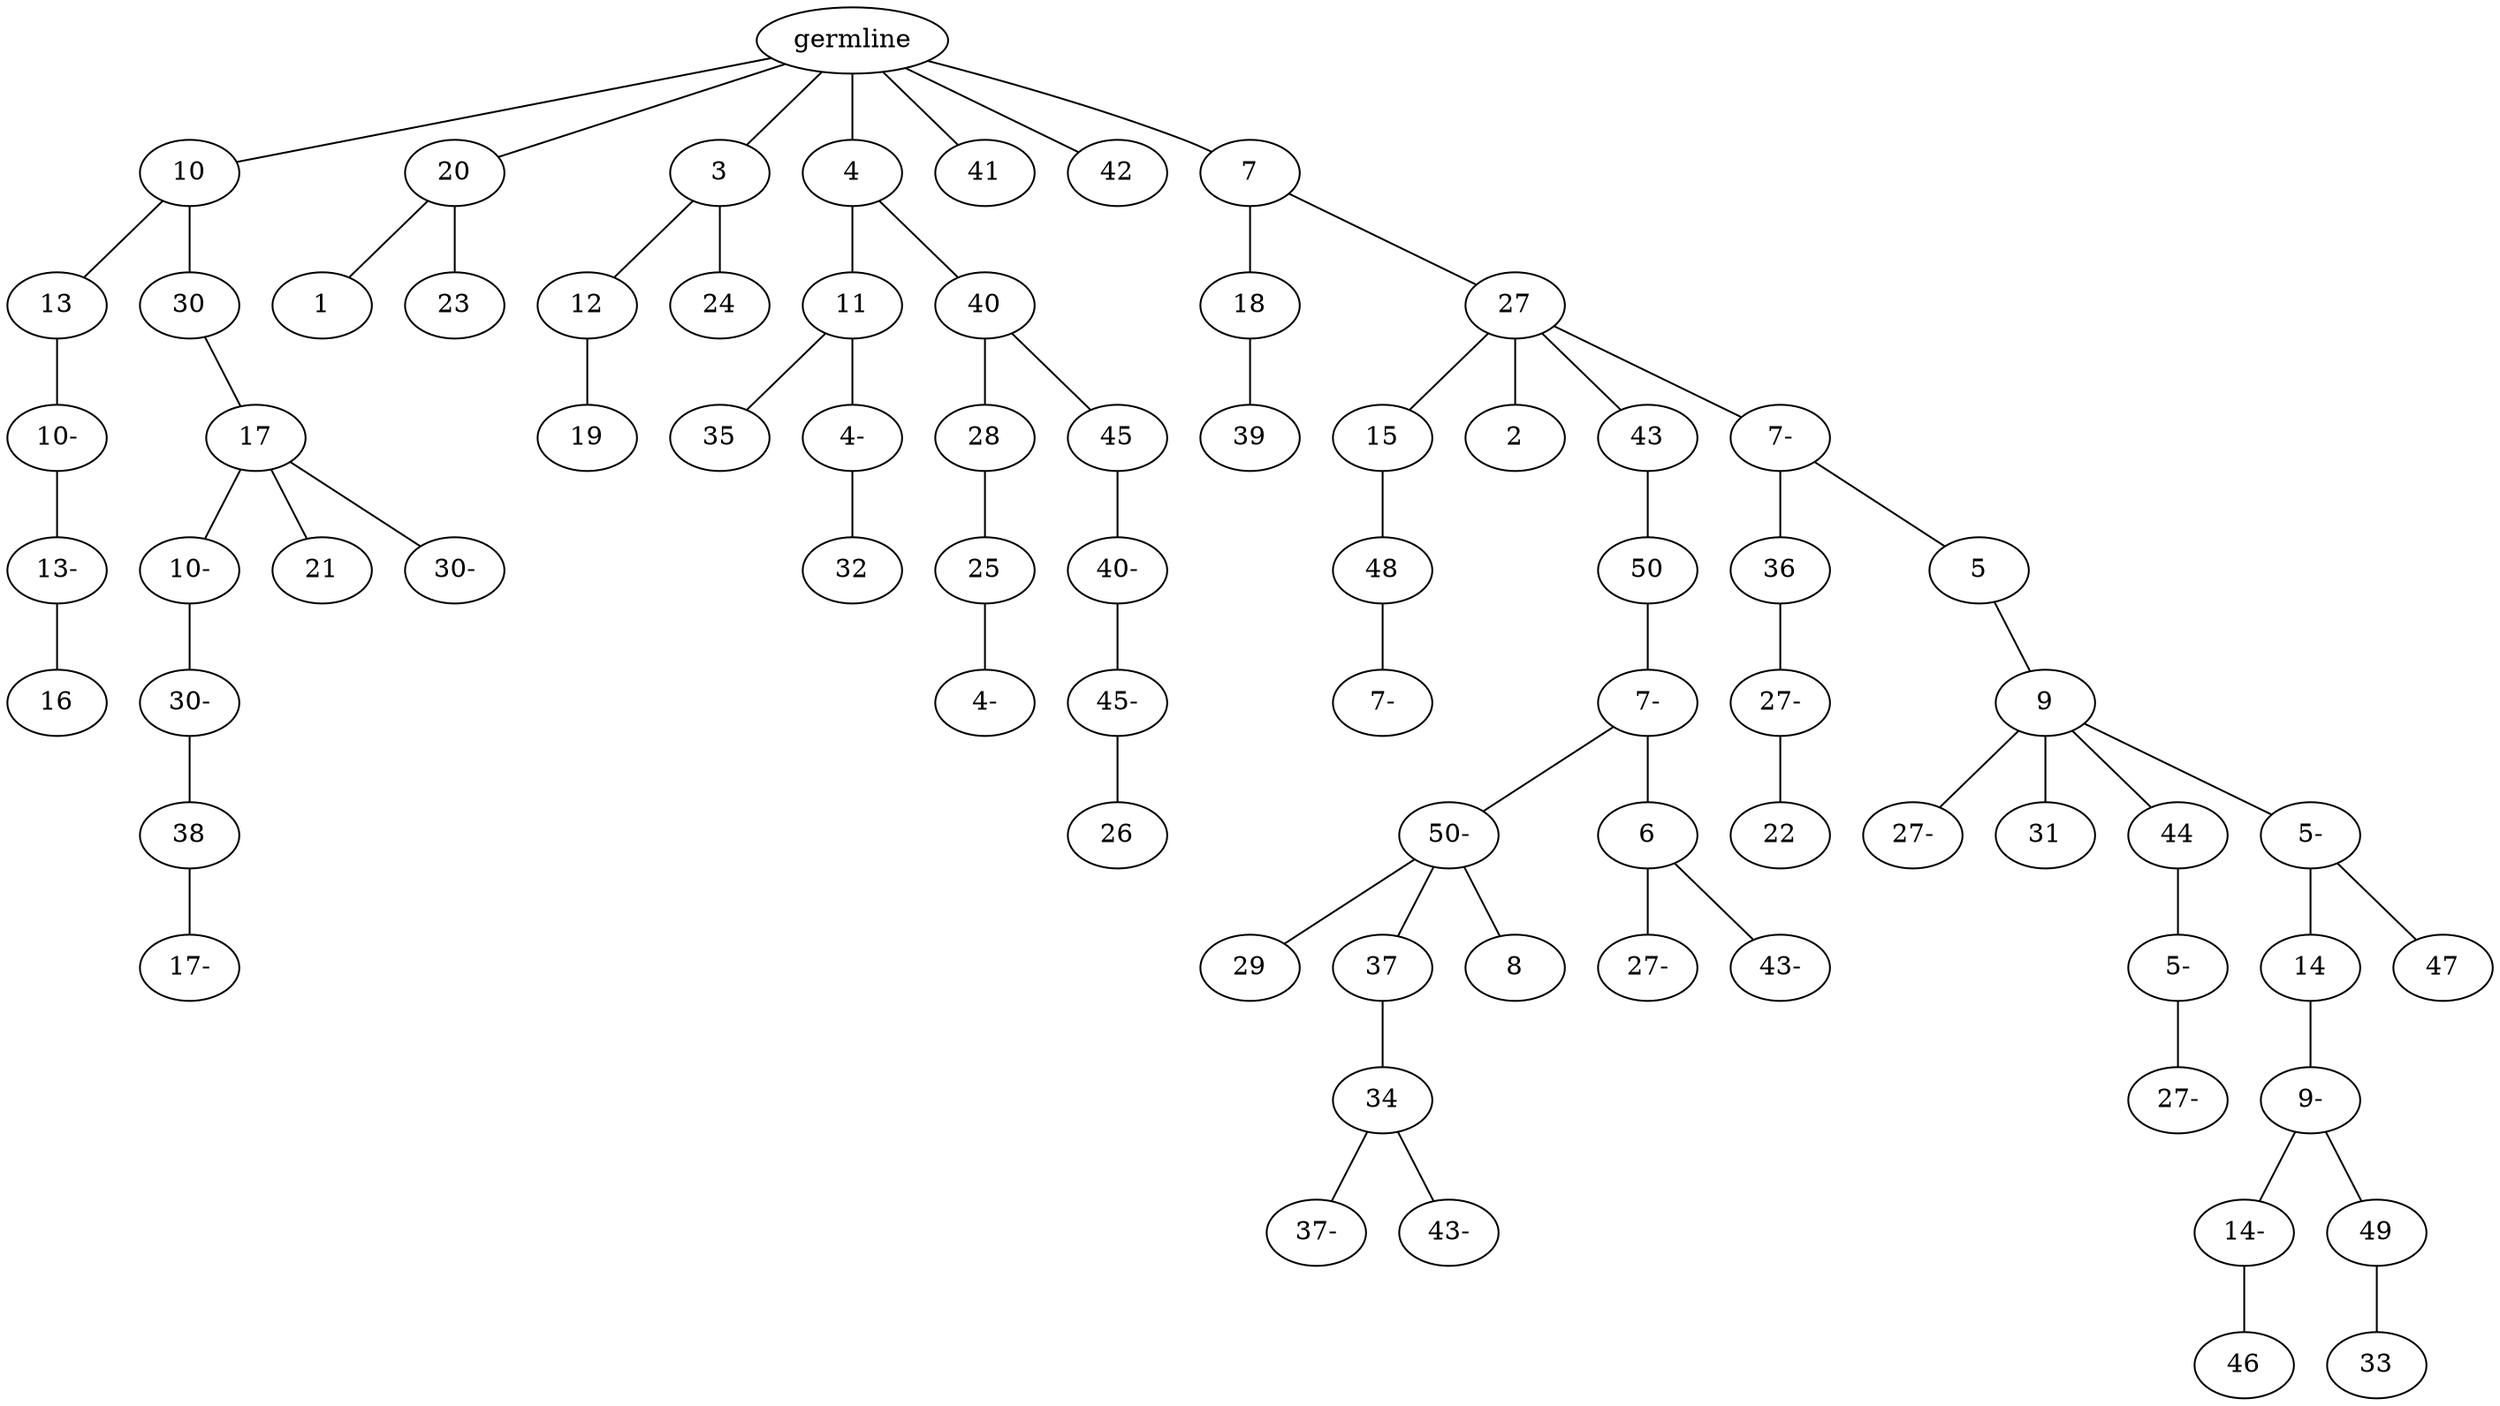 graph tree {
    "140672123176032" [label="germline"];
    "140672125171504" [label="10"];
    "140672123417696" [label="13"];
    "140672123418944" [label="10-"];
    "140672125147408" [label="13-"];
    "140672125243552" [label="16"];
    "140672123363776" [label="30"];
    "140672123418080" [label="17"];
    "140672125247392" [label="10-"];
    "140672125244848" [label="30-"];
    "140672125190784" [label="38"];
    "140672125193712" [label="17-"];
    "140672125244224" [label="21"];
    "140672125243696" [label="30-"];
    "140672125172992" [label="20"];
    "140672123363392" [label="1"];
    "140672125148656" [label="23"];
    "140672125172800" [label="3"];
    "140672125245808" [label="12"];
    "140672125192368" [label="19"];
    "140672125243984" [label="24"];
    "140672125173040" [label="4"];
    "140672125193136" [label="11"];
    "140672125191984" [label="35"];
    "140672125192704" [label="4-"];
    "140672125193520" [label="32"];
    "140672125193664" [label="40"];
    "140672125193280" [label="28"];
    "140672125190208" [label="25"];
    "140672125191888" [label="4-"];
    "140672125192224" [label="45"];
    "140672125193568" [label="40-"];
    "140672125191504" [label="45-"];
    "140672125193616" [label="26"];
    "140672125170544" [label="41"];
    "140672125243888" [label="42"];
    "140672125244080" [label="7"];
    "140672125194000" [label="18"];
    "140672125190400" [label="39"];
    "140672125192464" [label="27"];
    "140672125190688" [label="15"];
    "140672125240560" [label="48"];
    "140672125239984" [label="7-"];
    "140672125193088" [label="2"];
    "140672125239600" [label="43"];
    "140672125239744" [label="50"];
    "140672125241136" [label="7-"];
    "140672125241184" [label="50-"];
    "140672125239696" [label="29"];
    "140672125241472" [label="37"];
    "140672125239648" [label="34"];
    "140672125242336" [label="37-"];
    "140672125240992" [label="43-"];
    "140672125241712" [label="8"];
    "140672125241232" [label="6"];
    "140672123241232" [label="27-"];
    "140672125241616" [label="43-"];
    "140672125240224" [label="7-"];
    "140672125243344" [label="36"];
    "140672125241904" [label="27-"];
    "140672125241280" [label="22"];
    "140672125239408" [label="5"];
    "140672125239888" [label="9"];
    "140672125198640" [label="27-"];
    "140672125200752" [label="31"];
    "140672125198448" [label="44"];
    "140672125201088" [label="5-"];
    "140672125202288" [label="27-"];
    "140672125199888" [label="5-"];
    "140672125199408" [label="14"];
    "140672125200320" [label="9-"];
    "140672125199504" [label="14-"];
    "140672125200608" [label="46"];
    "140672125199120" [label="49"];
    "140672125200128" [label="33"];
    "140672125202192" [label="47"];
    "140672123176032" -- "140672125171504";
    "140672123176032" -- "140672125172992";
    "140672123176032" -- "140672125172800";
    "140672123176032" -- "140672125173040";
    "140672123176032" -- "140672125170544";
    "140672123176032" -- "140672125243888";
    "140672123176032" -- "140672125244080";
    "140672125171504" -- "140672123417696";
    "140672125171504" -- "140672123363776";
    "140672123417696" -- "140672123418944";
    "140672123418944" -- "140672125147408";
    "140672125147408" -- "140672125243552";
    "140672123363776" -- "140672123418080";
    "140672123418080" -- "140672125247392";
    "140672123418080" -- "140672125244224";
    "140672123418080" -- "140672125243696";
    "140672125247392" -- "140672125244848";
    "140672125244848" -- "140672125190784";
    "140672125190784" -- "140672125193712";
    "140672125172992" -- "140672123363392";
    "140672125172992" -- "140672125148656";
    "140672125172800" -- "140672125245808";
    "140672125172800" -- "140672125243984";
    "140672125245808" -- "140672125192368";
    "140672125173040" -- "140672125193136";
    "140672125173040" -- "140672125193664";
    "140672125193136" -- "140672125191984";
    "140672125193136" -- "140672125192704";
    "140672125192704" -- "140672125193520";
    "140672125193664" -- "140672125193280";
    "140672125193664" -- "140672125192224";
    "140672125193280" -- "140672125190208";
    "140672125190208" -- "140672125191888";
    "140672125192224" -- "140672125193568";
    "140672125193568" -- "140672125191504";
    "140672125191504" -- "140672125193616";
    "140672125244080" -- "140672125194000";
    "140672125244080" -- "140672125192464";
    "140672125194000" -- "140672125190400";
    "140672125192464" -- "140672125190688";
    "140672125192464" -- "140672125193088";
    "140672125192464" -- "140672125239600";
    "140672125192464" -- "140672125240224";
    "140672125190688" -- "140672125240560";
    "140672125240560" -- "140672125239984";
    "140672125239600" -- "140672125239744";
    "140672125239744" -- "140672125241136";
    "140672125241136" -- "140672125241184";
    "140672125241136" -- "140672125241232";
    "140672125241184" -- "140672125239696";
    "140672125241184" -- "140672125241472";
    "140672125241184" -- "140672125241712";
    "140672125241472" -- "140672125239648";
    "140672125239648" -- "140672125242336";
    "140672125239648" -- "140672125240992";
    "140672125241232" -- "140672123241232";
    "140672125241232" -- "140672125241616";
    "140672125240224" -- "140672125243344";
    "140672125240224" -- "140672125239408";
    "140672125243344" -- "140672125241904";
    "140672125241904" -- "140672125241280";
    "140672125239408" -- "140672125239888";
    "140672125239888" -- "140672125198640";
    "140672125239888" -- "140672125200752";
    "140672125239888" -- "140672125198448";
    "140672125239888" -- "140672125199888";
    "140672125198448" -- "140672125201088";
    "140672125201088" -- "140672125202288";
    "140672125199888" -- "140672125199408";
    "140672125199888" -- "140672125202192";
    "140672125199408" -- "140672125200320";
    "140672125200320" -- "140672125199504";
    "140672125200320" -- "140672125199120";
    "140672125199504" -- "140672125200608";
    "140672125199120" -- "140672125200128";
}
